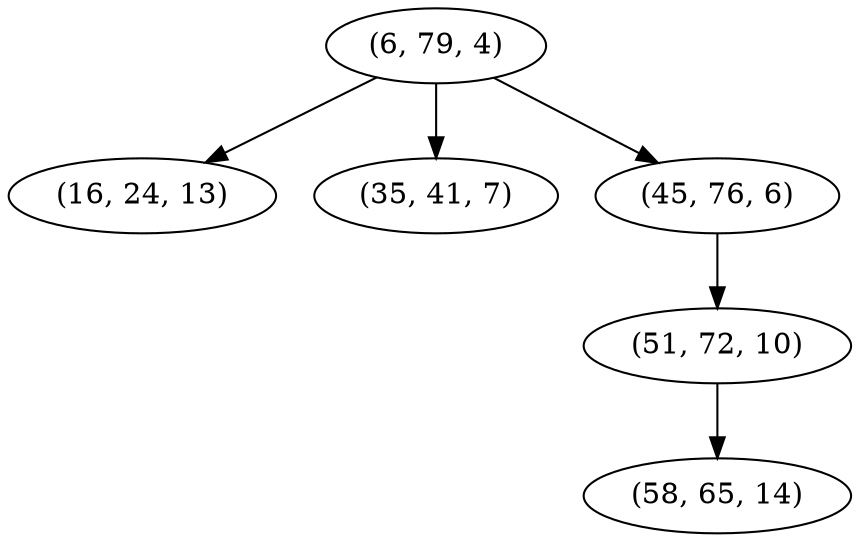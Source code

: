 digraph tree {
    "(6, 79, 4)";
    "(16, 24, 13)";
    "(35, 41, 7)";
    "(45, 76, 6)";
    "(51, 72, 10)";
    "(58, 65, 14)";
    "(6, 79, 4)" -> "(16, 24, 13)";
    "(6, 79, 4)" -> "(35, 41, 7)";
    "(6, 79, 4)" -> "(45, 76, 6)";
    "(45, 76, 6)" -> "(51, 72, 10)";
    "(51, 72, 10)" -> "(58, 65, 14)";
}
